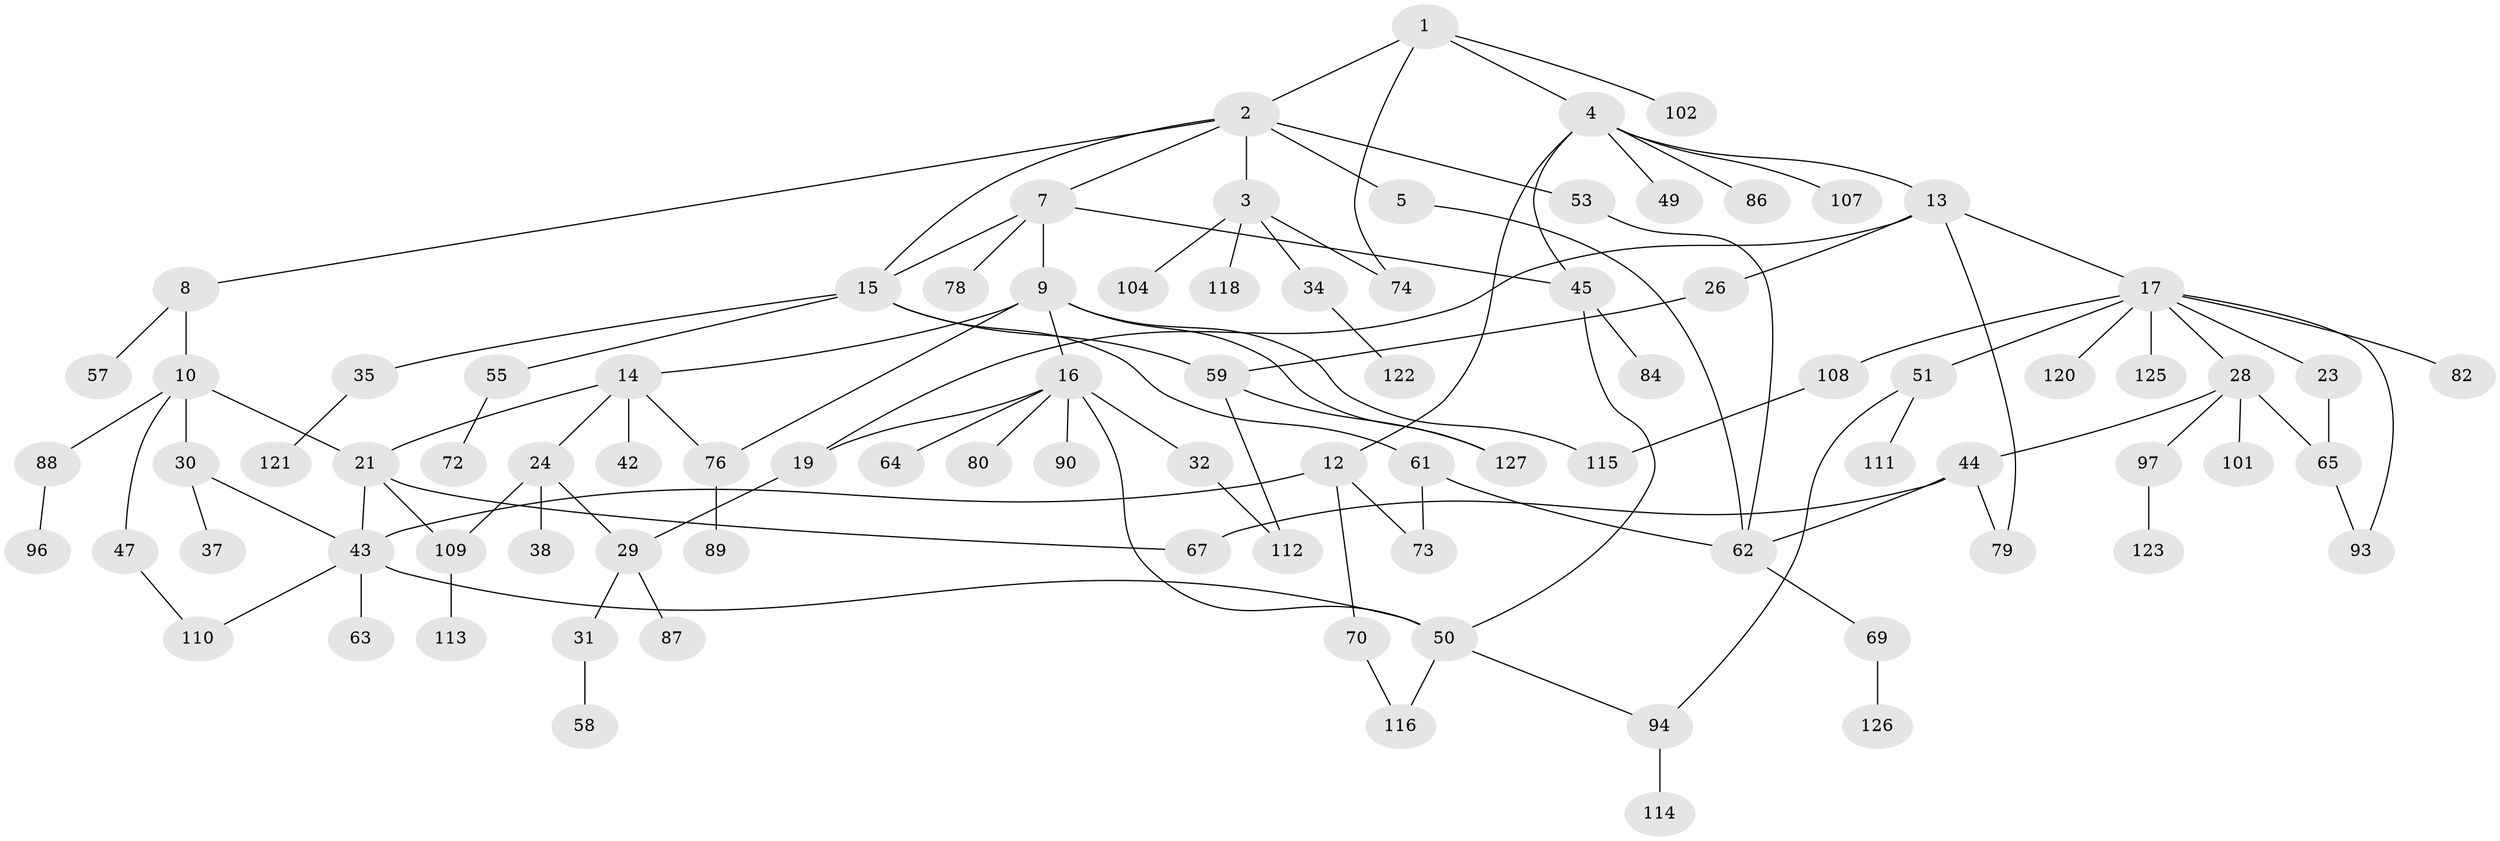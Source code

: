 // Generated by graph-tools (version 1.1) at 2025/23/03/03/25 07:23:32]
// undirected, 89 vertices, 115 edges
graph export_dot {
graph [start="1"]
  node [color=gray90,style=filled];
  1 [super="+6"];
  2 [super="+11"];
  3 [super="+99"];
  4 [super="+95"];
  5;
  7 [super="+25"];
  8 [super="+81"];
  9 [super="+52"];
  10 [super="+20"];
  12 [super="+71"];
  13;
  14 [super="+60"];
  15 [super="+41"];
  16 [super="+36"];
  17 [super="+18"];
  19 [super="+22"];
  21 [super="+39"];
  23;
  24;
  26 [super="+27"];
  28 [super="+40"];
  29 [super="+100"];
  30 [super="+33"];
  31 [super="+48"];
  32 [super="+119"];
  34 [super="+91"];
  35;
  37;
  38 [super="+54"];
  42;
  43 [super="+83"];
  44 [super="+66"];
  45 [super="+46"];
  47;
  49;
  50 [super="+56"];
  51 [super="+68"];
  53;
  55;
  57 [super="+92"];
  58;
  59 [super="+75"];
  61 [super="+103"];
  62 [super="+106"];
  63;
  64;
  65;
  67;
  69 [super="+124"];
  70 [super="+98"];
  72;
  73 [super="+77"];
  74;
  76 [super="+85"];
  78;
  79;
  80;
  82;
  84;
  86;
  87;
  88;
  89;
  90;
  93;
  94;
  96;
  97 [super="+105"];
  101;
  102;
  104;
  107;
  108;
  109;
  110;
  111;
  112;
  113;
  114 [super="+117"];
  115;
  116;
  118;
  120;
  121;
  122;
  123;
  125;
  126;
  127;
  1 -- 2;
  1 -- 4;
  1 -- 74;
  1 -- 102;
  2 -- 3;
  2 -- 5;
  2 -- 7;
  2 -- 8;
  2 -- 53;
  2 -- 15;
  3 -- 34;
  3 -- 118;
  3 -- 104;
  3 -- 74;
  4 -- 12;
  4 -- 13;
  4 -- 49;
  4 -- 86;
  4 -- 107;
  4 -- 45;
  5 -- 62;
  7 -- 9;
  7 -- 78;
  7 -- 15;
  7 -- 45;
  8 -- 10;
  8 -- 57;
  9 -- 14;
  9 -- 16;
  9 -- 76;
  9 -- 115;
  9 -- 127;
  10 -- 47;
  10 -- 88;
  10 -- 21;
  10 -- 30;
  12 -- 70;
  12 -- 43;
  12 -- 73;
  13 -- 17;
  13 -- 19;
  13 -- 26;
  13 -- 79;
  14 -- 24;
  14 -- 42;
  14 -- 76;
  14 -- 21;
  15 -- 35;
  15 -- 61;
  15 -- 59;
  15 -- 55;
  16 -- 32;
  16 -- 64;
  16 -- 90;
  16 -- 80;
  16 -- 50;
  16 -- 19;
  17 -- 51;
  17 -- 82;
  17 -- 108;
  17 -- 120;
  17 -- 125;
  17 -- 23;
  17 -- 28;
  17 -- 93;
  19 -- 29;
  21 -- 67;
  21 -- 109;
  21 -- 43;
  23 -- 65;
  24 -- 38;
  24 -- 109;
  24 -- 29;
  26 -- 59;
  28 -- 44;
  28 -- 65;
  28 -- 97;
  28 -- 101;
  29 -- 31;
  29 -- 87;
  30 -- 37;
  30 -- 43;
  31 -- 58;
  32 -- 112;
  34 -- 122;
  35 -- 121;
  43 -- 50;
  43 -- 63;
  43 -- 110;
  44 -- 79;
  44 -- 67;
  44 -- 62;
  45 -- 50;
  45 -- 84;
  47 -- 110;
  50 -- 94;
  50 -- 116;
  51 -- 94;
  51 -- 111;
  53 -- 62;
  55 -- 72;
  59 -- 112;
  59 -- 127;
  61 -- 62;
  61 -- 73;
  62 -- 69;
  65 -- 93;
  69 -- 126;
  70 -- 116;
  76 -- 89;
  88 -- 96;
  94 -- 114;
  97 -- 123;
  108 -- 115;
  109 -- 113;
}

